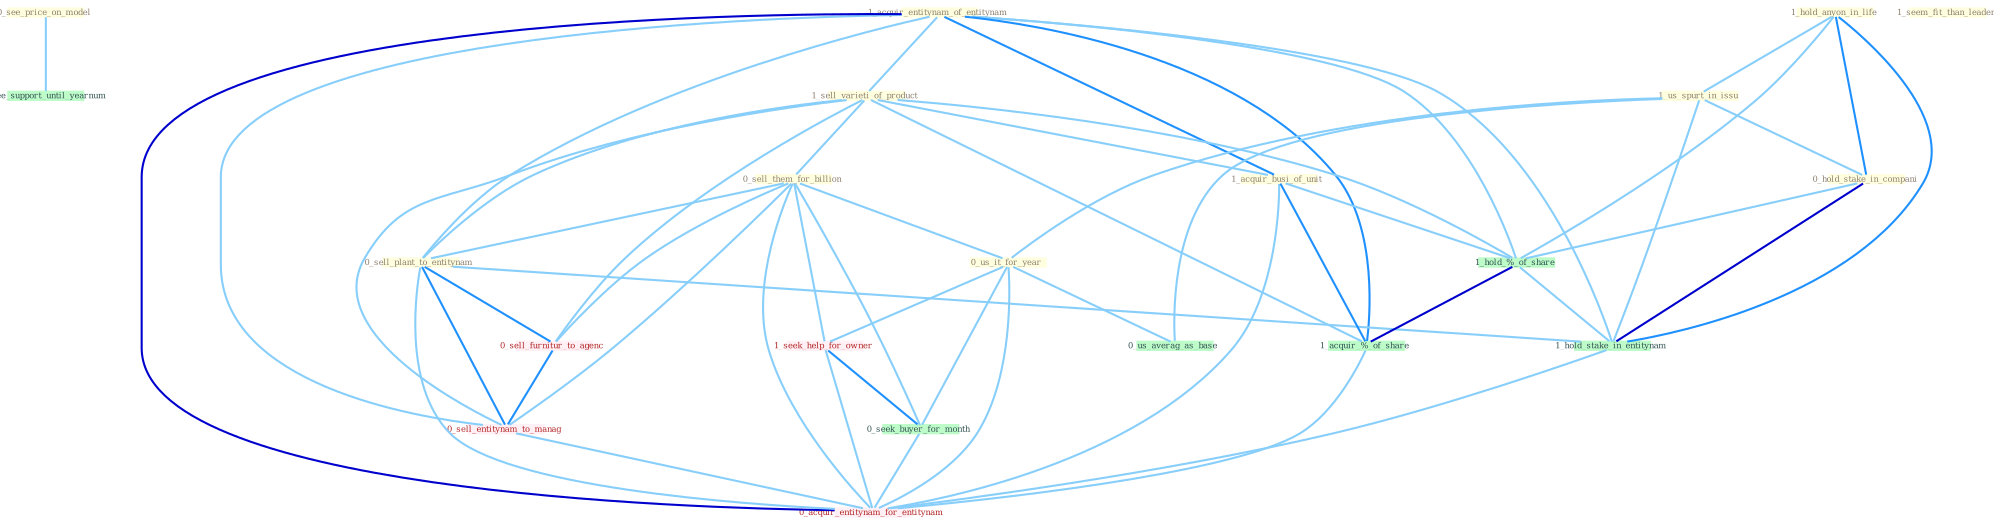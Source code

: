 Graph G{ 
    node
    [shape=polygon,style=filled,width=.5,height=.06,color="#BDFCC9",fixedsize=true,fontsize=4,
    fontcolor="#2f4f4f"];
    {node
    [color="#ffffe0", fontcolor="#8b7d6b"] "0_see_price_on_model " "1_acquir_entitynam_of_entitynam " "1_hold_anyon_in_life " "1_sell_varieti_of_product " "1_us_spurt_in_issu " "0_sell_them_for_billion " "0_sell_plant_to_entitynam " "1_seem_fit_than_leader " "0_us_it_for_year " "0_hold_stake_in_compani " "1_acquir_busi_of_unit "}
{node [color="#fff0f5", fontcolor="#b22222"] "1_seek_help_for_owner " "0_sell_furnitur_to_agenc " "0_sell_entitynam_to_manag " "0_acquir_entitynam_for_entitynam "}
edge [color="#B0E2FF"];

	"0_see_price_on_model " -- "1_see_support_until_yearnum " [w="1", color="#87cefa" ];
	"1_acquir_entitynam_of_entitynam " -- "1_sell_varieti_of_product " [w="1", color="#87cefa" ];
	"1_acquir_entitynam_of_entitynam " -- "0_sell_plant_to_entitynam " [w="1", color="#87cefa" ];
	"1_acquir_entitynam_of_entitynam " -- "1_acquir_busi_of_unit " [w="2", color="#1e90ff" , len=0.8];
	"1_acquir_entitynam_of_entitynam " -- "1_hold_%_of_share " [w="1", color="#87cefa" ];
	"1_acquir_entitynam_of_entitynam " -- "1_hold_stake_in_entitynam " [w="1", color="#87cefa" ];
	"1_acquir_entitynam_of_entitynam " -- "1_acquir_%_of_share " [w="2", color="#1e90ff" , len=0.8];
	"1_acquir_entitynam_of_entitynam " -- "0_sell_entitynam_to_manag " [w="1", color="#87cefa" ];
	"1_acquir_entitynam_of_entitynam " -- "0_acquir_entitynam_for_entitynam " [w="3", color="#0000cd" , len=0.6];
	"1_hold_anyon_in_life " -- "1_us_spurt_in_issu " [w="1", color="#87cefa" ];
	"1_hold_anyon_in_life " -- "0_hold_stake_in_compani " [w="2", color="#1e90ff" , len=0.8];
	"1_hold_anyon_in_life " -- "1_hold_%_of_share " [w="1", color="#87cefa" ];
	"1_hold_anyon_in_life " -- "1_hold_stake_in_entitynam " [w="2", color="#1e90ff" , len=0.8];
	"1_sell_varieti_of_product " -- "0_sell_them_for_billion " [w="1", color="#87cefa" ];
	"1_sell_varieti_of_product " -- "0_sell_plant_to_entitynam " [w="1", color="#87cefa" ];
	"1_sell_varieti_of_product " -- "1_acquir_busi_of_unit " [w="1", color="#87cefa" ];
	"1_sell_varieti_of_product " -- "1_hold_%_of_share " [w="1", color="#87cefa" ];
	"1_sell_varieti_of_product " -- "1_acquir_%_of_share " [w="1", color="#87cefa" ];
	"1_sell_varieti_of_product " -- "0_sell_furnitur_to_agenc " [w="1", color="#87cefa" ];
	"1_sell_varieti_of_product " -- "0_sell_entitynam_to_manag " [w="1", color="#87cefa" ];
	"1_us_spurt_in_issu " -- "0_us_it_for_year " [w="1", color="#87cefa" ];
	"1_us_spurt_in_issu " -- "0_hold_stake_in_compani " [w="1", color="#87cefa" ];
	"1_us_spurt_in_issu " -- "1_hold_stake_in_entitynam " [w="1", color="#87cefa" ];
	"1_us_spurt_in_issu " -- "0_us_averag_as_base " [w="1", color="#87cefa" ];
	"0_sell_them_for_billion " -- "0_sell_plant_to_entitynam " [w="1", color="#87cefa" ];
	"0_sell_them_for_billion " -- "0_us_it_for_year " [w="1", color="#87cefa" ];
	"0_sell_them_for_billion " -- "1_seek_help_for_owner " [w="1", color="#87cefa" ];
	"0_sell_them_for_billion " -- "0_seek_buyer_for_month " [w="1", color="#87cefa" ];
	"0_sell_them_for_billion " -- "0_sell_furnitur_to_agenc " [w="1", color="#87cefa" ];
	"0_sell_them_for_billion " -- "0_sell_entitynam_to_manag " [w="1", color="#87cefa" ];
	"0_sell_them_for_billion " -- "0_acquir_entitynam_for_entitynam " [w="1", color="#87cefa" ];
	"0_sell_plant_to_entitynam " -- "1_hold_stake_in_entitynam " [w="1", color="#87cefa" ];
	"0_sell_plant_to_entitynam " -- "0_sell_furnitur_to_agenc " [w="2", color="#1e90ff" , len=0.8];
	"0_sell_plant_to_entitynam " -- "0_sell_entitynam_to_manag " [w="2", color="#1e90ff" , len=0.8];
	"0_sell_plant_to_entitynam " -- "0_acquir_entitynam_for_entitynam " [w="1", color="#87cefa" ];
	"0_us_it_for_year " -- "1_seek_help_for_owner " [w="1", color="#87cefa" ];
	"0_us_it_for_year " -- "0_seek_buyer_for_month " [w="1", color="#87cefa" ];
	"0_us_it_for_year " -- "0_us_averag_as_base " [w="1", color="#87cefa" ];
	"0_us_it_for_year " -- "0_acquir_entitynam_for_entitynam " [w="1", color="#87cefa" ];
	"0_hold_stake_in_compani " -- "1_hold_%_of_share " [w="1", color="#87cefa" ];
	"0_hold_stake_in_compani " -- "1_hold_stake_in_entitynam " [w="3", color="#0000cd" , len=0.6];
	"1_acquir_busi_of_unit " -- "1_hold_%_of_share " [w="1", color="#87cefa" ];
	"1_acquir_busi_of_unit " -- "1_acquir_%_of_share " [w="2", color="#1e90ff" , len=0.8];
	"1_acquir_busi_of_unit " -- "0_acquir_entitynam_for_entitynam " [w="1", color="#87cefa" ];
	"1_hold_%_of_share " -- "1_hold_stake_in_entitynam " [w="1", color="#87cefa" ];
	"1_hold_%_of_share " -- "1_acquir_%_of_share " [w="3", color="#0000cd" , len=0.6];
	"1_hold_stake_in_entitynam " -- "0_acquir_entitynam_for_entitynam " [w="1", color="#87cefa" ];
	"1_seek_help_for_owner " -- "0_seek_buyer_for_month " [w="2", color="#1e90ff" , len=0.8];
	"1_seek_help_for_owner " -- "0_acquir_entitynam_for_entitynam " [w="1", color="#87cefa" ];
	"0_seek_buyer_for_month " -- "0_acquir_entitynam_for_entitynam " [w="1", color="#87cefa" ];
	"1_acquir_%_of_share " -- "0_acquir_entitynam_for_entitynam " [w="1", color="#87cefa" ];
	"0_sell_furnitur_to_agenc " -- "0_sell_entitynam_to_manag " [w="2", color="#1e90ff" , len=0.8];
	"0_sell_entitynam_to_manag " -- "0_acquir_entitynam_for_entitynam " [w="1", color="#87cefa" ];
}
